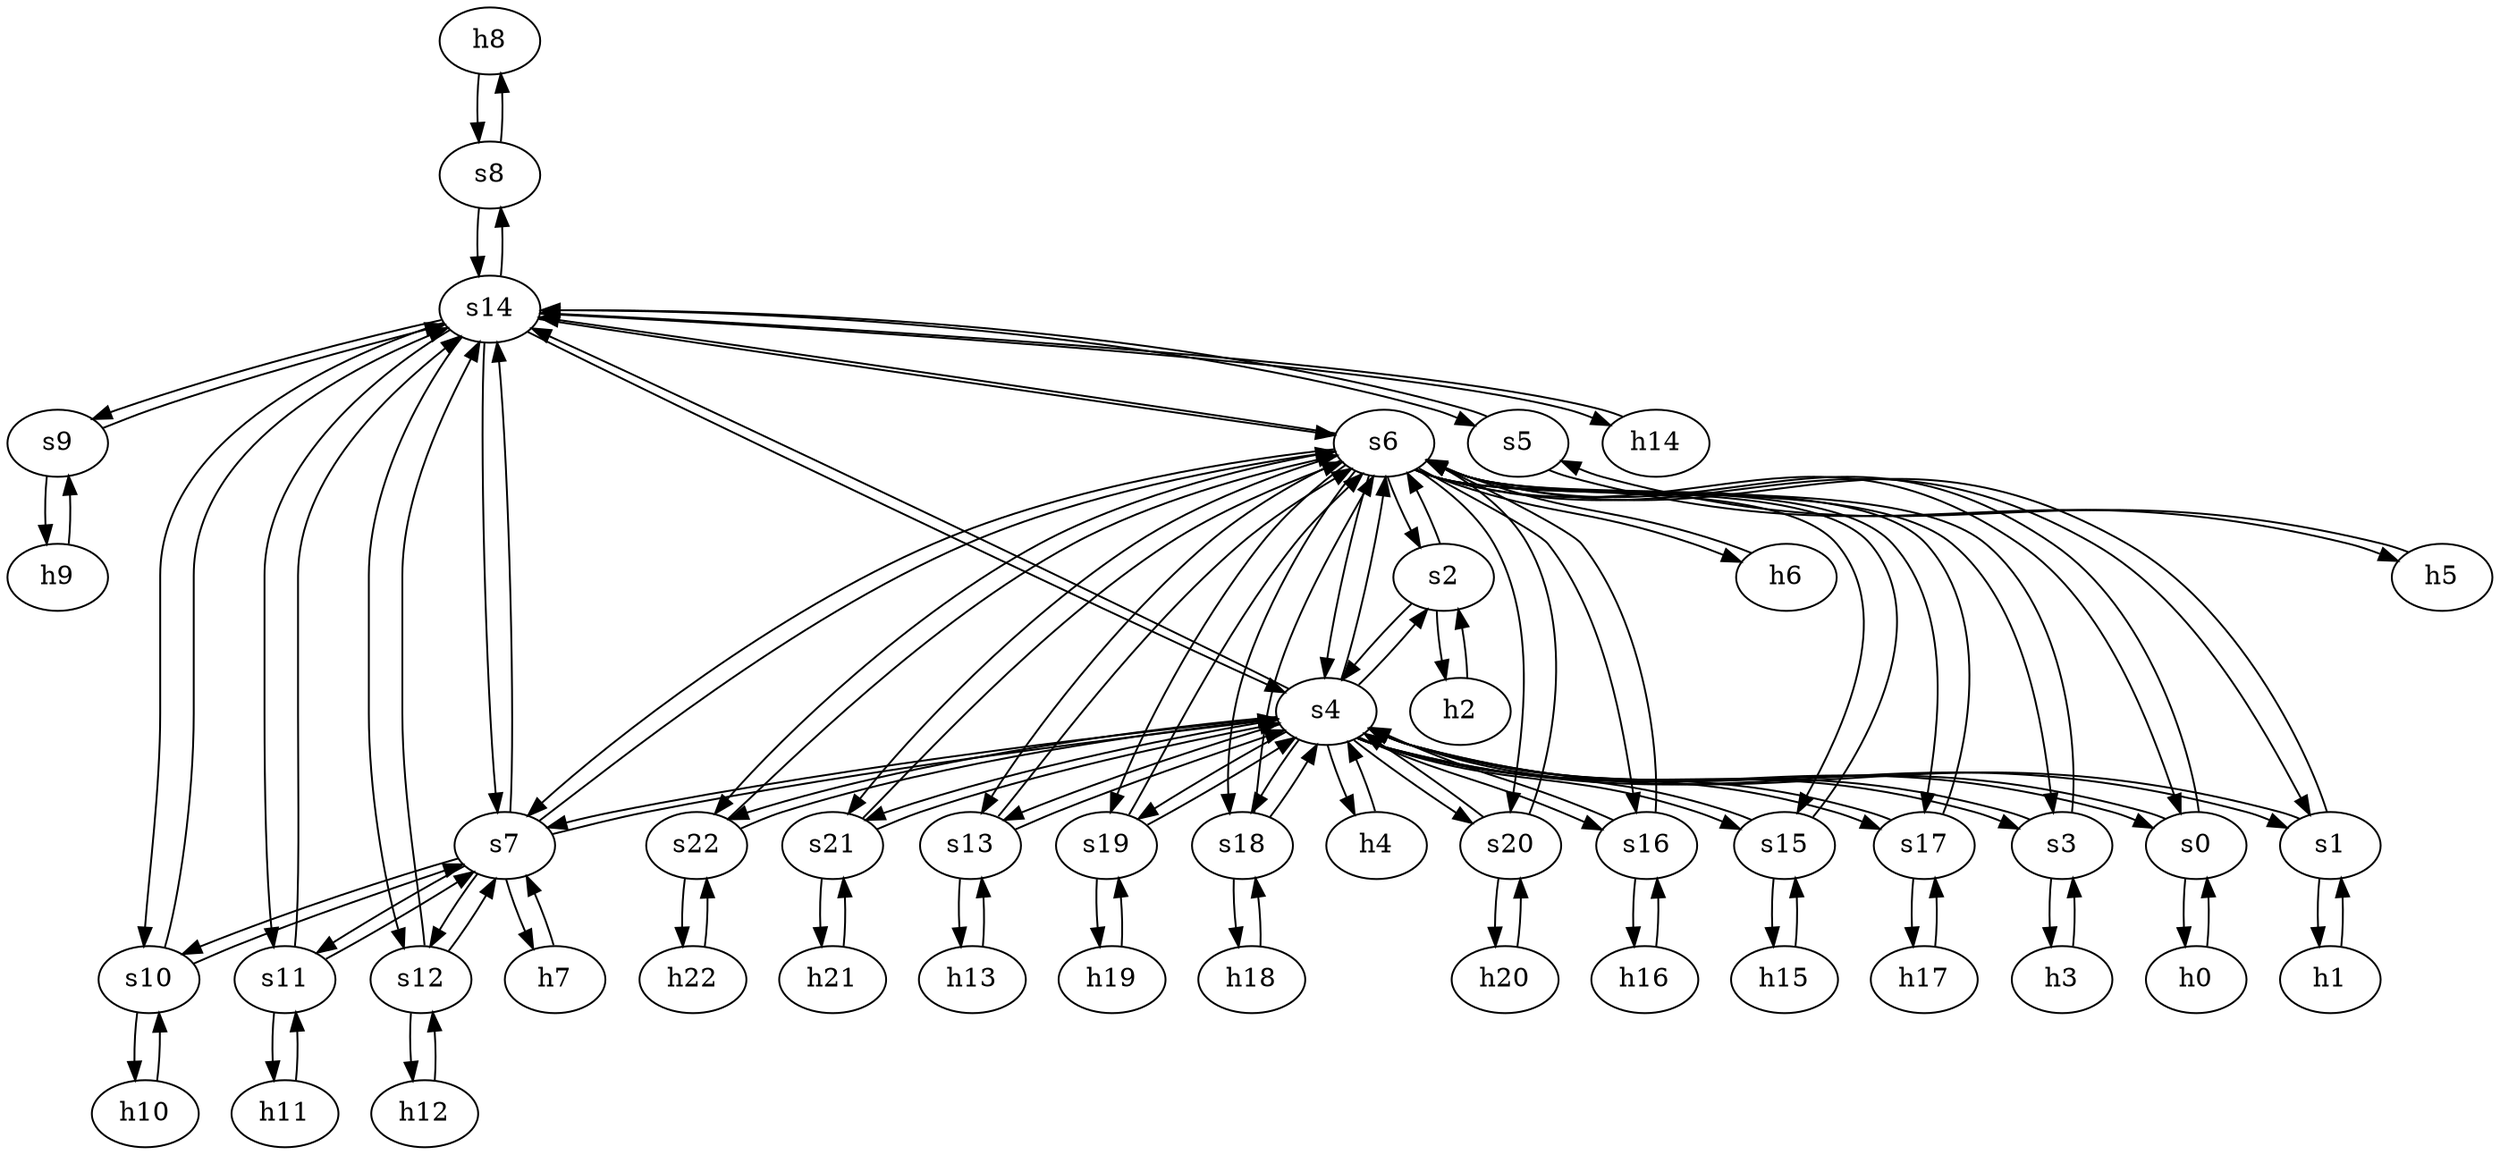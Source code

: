 strict digraph BELNET {
	h8	 [ip="111.0.8.8",
		mac="00:00:00:00:8:8",
		type=host];
	s8	 [id=8,
		type=switch];
	h8 -> s8	 [capacity="1Gbps",
		cost=1,
		dst_port=1,
		src_port=1];
	h9	 [ip="111.0.9.9",
		mac="00:00:00:00:9:9",
		type=host];
	s9	 [id=9,
		type=switch];
	h9 -> s9	 [capacity="1Gbps",
		cost=1,
		dst_port=1,
		src_port=1];
	h2	 [ip="111.0.2.2",
		mac="00:00:00:00:2:2",
		type=host];
	s2	 [id=2,
		type=switch];
	h2 -> s2	 [capacity="1Gbps",
		cost=1,
		dst_port=1,
		src_port=1];
	h3	 [ip="111.0.3.3",
		mac="00:00:00:00:3:3",
		type=host];
	s3	 [id=3,
		type=switch];
	h3 -> s3	 [capacity="1Gbps",
		cost=1,
		dst_port=1,
		src_port=1];
	h0	 [ip="111.0.0.0",
		mac="00:00:00:00:0:0",
		type=host];
	s0	 [id=0,
		type=switch];
	h0 -> s0	 [capacity="1Gbps",
		cost=1,
		dst_port=1,
		src_port=1];
	h1	 [ip="111.0.1.1",
		mac="00:00:00:00:1:1",
		type=host];
	s1	 [id=1,
		type=switch];
	h1 -> s1	 [capacity="1Gbps",
		cost=1,
		dst_port=1,
		src_port=1];
	h6	 [ip="111.0.6.6",
		mac="00:00:00:00:6:6",
		type=host];
	s6	 [id=6,
		type=switch];
	h6 -> s6	 [capacity="1Gbps",
		cost=1,
		dst_port=1,
		src_port=1];
	h7	 [ip="111.0.7.7",
		mac="00:00:00:00:7:7",
		type=host];
	s7	 [id=7,
		type=switch];
	h7 -> s7	 [capacity="1Gbps",
		cost=1,
		dst_port=1,
		src_port=1];
	h4	 [ip="111.0.4.4",
		mac="00:00:00:00:4:4",
		type=host];
	s4	 [id=4,
		type=switch];
	h4 -> s4	 [capacity="1Gbps",
		cost=1,
		dst_port=1,
		src_port=1];
	h5	 [ip="111.0.5.5",
		mac="00:00:00:00:5:5",
		type=host];
	s5	 [id=5,
		type=switch];
	h5 -> s5	 [capacity="1Gbps",
		cost=1,
		dst_port=1,
		src_port=1];
	h22	 [ip="111.0.22.22",
		mac="00:00:00:00:22:22",
		type=host];
	s22	 [id=22,
		type=switch];
	h22 -> s22	 [capacity="1Gbps",
		cost=1,
		dst_port=1,
		src_port=1];
	h21	 [ip="111.0.21.21",
		mac="00:00:00:00:21:21",
		type=host];
	s21	 [id=21,
		type=switch];
	h21 -> s21	 [capacity="1Gbps",
		cost=1,
		dst_port=1,
		src_port=1];
	s14	 [id=14,
		type=switch];
	s9 -> s14	 [capacity="1Gbps",
		cost=1,
		dst_port=7,
		src_port=2];
	s9 -> h9	 [capacity="1Gbps",
		cost=1,
		dst_port=1,
		src_port=1];
	s8 -> s14	 [capacity="1Gbps",
		cost=1,
		dst_port=6,
		src_port=2];
	s8 -> h8	 [capacity="1Gbps",
		cost=1,
		dst_port=1,
		src_port=1];
	s3 -> h3	 [capacity="1Gbps",
		cost=1,
		dst_port=1,
		src_port=1];
	s3 -> s4	 [capacity="1Gbps",
		cost=1,
		dst_port=5,
		src_port=2];
	s3 -> s6	 [capacity="1Gbps",
		cost=1,
		dst_port=5,
		src_port=3];
	s2 -> h2	 [capacity="1Gbps",
		cost=1,
		dst_port=1,
		src_port=1];
	s2 -> s4	 [capacity="1Gbps",
		cost=1,
		dst_port=4,
		src_port=2];
	s2 -> s6	 [capacity="1Gbps",
		cost=1,
		dst_port=4,
		src_port=3];
	s1 -> h1	 [capacity="1Gbps",
		cost=1,
		dst_port=1,
		src_port=1];
	s1 -> s4	 [capacity="1Gbps",
		cost=1,
		dst_port=3,
		src_port=2];
	s1 -> s6	 [capacity="1Gbps",
		cost=1,
		dst_port=3,
		src_port=3];
	s0 -> h0	 [capacity="1Gbps",
		cost=1,
		dst_port=1,
		src_port=1];
	s0 -> s4	 [capacity="1Gbps",
		cost=1,
		dst_port=2,
		src_port=2];
	s0 -> s6	 [capacity="1Gbps",
		cost=1,
		dst_port=2,
		src_port=3];
	s7 -> s14	 [capacity="1Gbps",
		cost=1,
		dst_port=5,
		src_port=8];
	s10	 [id=10,
		type=switch];
	s7 -> s10	 [capacity="1Gbps",
		cost=1,
		dst_port=3,
		src_port=5];
	s11	 [id=11,
		type=switch];
	s7 -> s11	 [capacity="1Gbps",
		cost=1,
		dst_port=2,
		src_port=6];
	s7 -> h7	 [capacity="1Gbps",
		cost=1,
		dst_port=1,
		src_port=1];
	s7 -> s4	 [capacity="1Gbps",
		cost=1,
		dst_port=7,
		src_port=2];
	s12	 [id=12,
		type=switch];
	s7 -> s12	 [capacity="1Gbps",
		cost=1,
		dst_port=2,
		src_port=7];
	s7 -> s6	 [capacity="1Gbps",
		cost=1,
		dst_port=7,
		src_port=3];
	s6 -> s14	 [capacity="1Gbps",
		cost=1,
		dst_port=4,
		src_port=9];
	s13	 [id=13,
		type=switch];
	s6 -> s13	 [capacity="1Gbps",
		cost=1,
		dst_port=3,
		src_port=8];
	s19	 [id=19,
		type=switch];
	s6 -> s19	 [capacity="1Gbps",
		cost=1,
		dst_port=3,
		src_port=14];
	s18	 [id=18,
		type=switch];
	s6 -> s18	 [capacity="1Gbps",
		cost=1,
		dst_port=3,
		src_port=13];
	s6 -> s22	 [capacity="1Gbps",
		cost=1,
		dst_port=3,
		src_port=17];
	s20	 [id=20,
		type=switch];
	s6 -> s20	 [capacity="1Gbps",
		cost=1,
		dst_port=3,
		src_port=15];
	s6 -> s1	 [capacity="1Gbps",
		cost=1,
		dst_port=3,
		src_port=3];
	s6 -> s2	 [capacity="1Gbps",
		cost=1,
		dst_port=3,
		src_port=4];
	s16	 [id=16,
		type=switch];
	s6 -> s16	 [capacity="1Gbps",
		cost=1,
		dst_port=3,
		src_port=11];
	s6 -> s0	 [capacity="1Gbps",
		cost=1,
		dst_port=3,
		src_port=2];
	s6 -> s7	 [capacity="1Gbps",
		cost=1,
		dst_port=3,
		src_port=7];
	s6 -> s3	 [capacity="1Gbps",
		cost=1,
		dst_port=3,
		src_port=5];
	s6 -> s4	 [capacity="1Gbps",
		cost=1,
		dst_port=6,
		src_port=6];
	s6 -> h6	 [capacity="1Gbps",
		cost=1,
		dst_port=1,
		src_port=1];
	s6 -> s21	 [capacity="1Gbps",
		cost=1,
		dst_port=3,
		src_port=16];
	s15	 [id=15,
		type=switch];
	s6 -> s15	 [capacity="1Gbps",
		cost=1,
		dst_port=3,
		src_port=10];
	s17	 [id=17,
		type=switch];
	s6 -> s17	 [capacity="1Gbps",
		cost=1,
		dst_port=3,
		src_port=12];
	s5 -> s14	 [capacity="1Gbps",
		cost=1,
		dst_port=3,
		src_port=2];
	s5 -> h5	 [capacity="1Gbps",
		cost=1,
		dst_port=1,
		src_port=1];
	s4 -> s14	 [capacity="1Gbps",
		cost=1,
		dst_port=2,
		src_port=9];
	s4 -> s13	 [capacity="1Gbps",
		cost=1,
		dst_port=2,
		src_port=8];
	s4 -> s19	 [capacity="1Gbps",
		cost=1,
		dst_port=2,
		src_port=14];
	s4 -> s18	 [capacity="1Gbps",
		cost=1,
		dst_port=2,
		src_port=13];
	s4 -> h4	 [capacity="1Gbps",
		cost=1,
		dst_port=1,
		src_port=1];
	s4 -> s22	 [capacity="1Gbps",
		cost=1,
		dst_port=2,
		src_port=17];
	s4 -> s20	 [capacity="1Gbps",
		cost=1,
		dst_port=2,
		src_port=15];
	s4 -> s1	 [capacity="1Gbps",
		cost=1,
		dst_port=2,
		src_port=3];
	s4 -> s2	 [capacity="1Gbps",
		cost=1,
		dst_port=2,
		src_port=4];
	s4 -> s16	 [capacity="1Gbps",
		cost=1,
		dst_port=2,
		src_port=11];
	s4 -> s0	 [capacity="1Gbps",
		cost=1,
		dst_port=2,
		src_port=2];
	s4 -> s7	 [capacity="1Gbps",
		cost=1,
		dst_port=2,
		src_port=7];
	s4 -> s3	 [capacity="1Gbps",
		cost=1,
		dst_port=2,
		src_port=5];
	s4 -> s21	 [capacity="1Gbps",
		cost=1,
		dst_port=2,
		src_port=16];
	s4 -> s15	 [capacity="1Gbps",
		cost=1,
		dst_port=2,
		src_port=10];
	s4 -> s17	 [capacity="1Gbps",
		cost=1,
		dst_port=2,
		src_port=12];
	s4 -> s6	 [capacity="1Gbps",
		cost=1,
		dst_port=6,
		src_port=6];
	h20	 [ip="111.0.20.20",
		mac="00:00:00:00:20:20",
		type=host];
	h20 -> s20	 [capacity="1Gbps",
		cost=1,
		dst_port=1,
		src_port=1];
	h19	 [ip="111.0.19.19",
		mac="00:00:00:00:19:19",
		type=host];
	s19 -> h19	 [capacity="1Gbps",
		cost=1,
		dst_port=1,
		src_port=1];
	s19 -> s4	 [capacity="1Gbps",
		cost=1,
		dst_port=14,
		src_port=2];
	s19 -> s6	 [capacity="1Gbps",
		cost=1,
		dst_port=14,
		src_port=3];
	h18	 [ip="111.0.18.18",
		mac="00:00:00:00:18:18",
		type=host];
	s18 -> h18	 [capacity="1Gbps",
		cost=1,
		dst_port=1,
		src_port=1];
	s18 -> s4	 [capacity="1Gbps",
		cost=1,
		dst_port=13,
		src_port=2];
	s18 -> s6	 [capacity="1Gbps",
		cost=1,
		dst_port=13,
		src_port=3];
	h13	 [ip="111.0.13.13",
		mac="00:00:00:00:13:13",
		type=host];
	s13 -> h13	 [capacity="1Gbps",
		cost=1,
		dst_port=1,
		src_port=1];
	s13 -> s4	 [capacity="1Gbps",
		cost=1,
		dst_port=8,
		src_port=2];
	s13 -> s6	 [capacity="1Gbps",
		cost=1,
		dst_port=8,
		src_port=3];
	s12 -> s14	 [capacity="1Gbps",
		cost=1,
		dst_port=12,
		src_port=3];
	h12	 [ip="111.0.12.12",
		mac="00:00:00:00:12:12",
		type=host];
	s12 -> h12	 [capacity="1Gbps",
		cost=1,
		dst_port=1,
		src_port=1];
	s12 -> s7	 [capacity="1Gbps",
		cost=1,
		dst_port=7,
		src_port=2];
	s11 -> s14	 [capacity="1Gbps",
		cost=1,
		dst_port=11,
		src_port=3];
	s11 -> s7	 [capacity="1Gbps",
		cost=1,
		dst_port=6,
		src_port=2];
	h11	 [ip="111.0.11.11",
		mac="00:00:00:00:11:11",
		type=host];
	s11 -> h11	 [capacity="1Gbps",
		cost=1,
		dst_port=1,
		src_port=1];
	s10 -> s14	 [capacity="1Gbps",
		cost=1,
		dst_port=10,
		src_port=6];
	h10	 [ip="111.0.10.10",
		mac="00:00:00:00:10:10",
		type=host];
	s10 -> h10	 [capacity="1Gbps",
		cost=1,
		dst_port=1,
		src_port=1];
	s10 -> s7	 [capacity="1Gbps",
		cost=1,
		dst_port=5,
		src_port=3];
	h17	 [ip="111.0.17.17",
		mac="00:00:00:00:17:17",
		type=host];
	s17 -> h17	 [capacity="1Gbps",
		cost=1,
		dst_port=1,
		src_port=1];
	s17 -> s4	 [capacity="1Gbps",
		cost=1,
		dst_port=12,
		src_port=2];
	s17 -> s6	 [capacity="1Gbps",
		cost=1,
		dst_port=12,
		src_port=3];
	h16	 [ip="111.0.16.16",
		mac="00:00:00:00:16:16",
		type=host];
	s16 -> h16	 [capacity="1Gbps",
		cost=1,
		dst_port=1,
		src_port=1];
	s16 -> s4	 [capacity="1Gbps",
		cost=1,
		dst_port=11,
		src_port=2];
	s16 -> s6	 [capacity="1Gbps",
		cost=1,
		dst_port=11,
		src_port=3];
	h15	 [ip="111.0.15.15",
		mac="00:00:00:00:15:15",
		type=host];
	s15 -> h15	 [capacity="1Gbps",
		cost=1,
		dst_port=1,
		src_port=1];
	s15 -> s4	 [capacity="1Gbps",
		cost=1,
		dst_port=10,
		src_port=2];
	s15 -> s6	 [capacity="1Gbps",
		cost=1,
		dst_port=10,
		src_port=3];
	s14 -> s5	 [capacity="1Gbps",
		cost=1,
		dst_port=2,
		src_port=3];
	s14 -> s10	 [capacity="1Gbps",
		cost=1,
		dst_port=6,
		src_port=10];
	s14 -> s11	 [capacity="1Gbps",
		cost=1,
		dst_port=3,
		src_port=11];
	h14	 [ip="111.0.14.14",
		mac="00:00:00:00:14:14",
		type=host];
	s14 -> h14	 [capacity="1Gbps",
		cost=1,
		dst_port=1,
		src_port=1];
	s14 -> s8	 [capacity="1Gbps",
		cost=1,
		dst_port=2,
		src_port=6];
	s14 -> s7	 [capacity="1Gbps",
		cost=1,
		dst_port=8,
		src_port=5];
	s14 -> s4	 [capacity="1Gbps",
		cost=1,
		dst_port=9,
		src_port=2];
	s14 -> s9	 [capacity="1Gbps",
		cost=1,
		dst_port=2,
		src_port=7];
	s14 -> s12	 [capacity="1Gbps",
		cost=1,
		dst_port=3,
		src_port=12];
	s14 -> s6	 [capacity="1Gbps",
		cost=1,
		dst_port=9,
		src_port=4];
	h18 -> s18	 [capacity="1Gbps",
		cost=1,
		dst_port=1,
		src_port=1];
	h19 -> s19	 [capacity="1Gbps",
		cost=1,
		dst_port=1,
		src_port=1];
	h10 -> s10	 [capacity="1Gbps",
		cost=1,
		dst_port=1,
		src_port=1];
	h11 -> s11	 [capacity="1Gbps",
		cost=1,
		dst_port=1,
		src_port=1];
	h12 -> s12	 [capacity="1Gbps",
		cost=1,
		dst_port=1,
		src_port=1];
	h13 -> s13	 [capacity="1Gbps",
		cost=1,
		dst_port=1,
		src_port=1];
	h14 -> s14	 [capacity="1Gbps",
		cost=1,
		dst_port=1,
		src_port=1];
	h15 -> s15	 [capacity="1Gbps",
		cost=1,
		dst_port=1,
		src_port=1];
	h16 -> s16	 [capacity="1Gbps",
		cost=1,
		dst_port=1,
		src_port=1];
	h17 -> s17	 [capacity="1Gbps",
		cost=1,
		dst_port=1,
		src_port=1];
	s22 -> h22	 [capacity="1Gbps",
		cost=1,
		dst_port=1,
		src_port=1];
	s22 -> s4	 [capacity="1Gbps",
		cost=1,
		dst_port=17,
		src_port=2];
	s22 -> s6	 [capacity="1Gbps",
		cost=1,
		dst_port=17,
		src_port=3];
	s20 -> h20	 [capacity="1Gbps",
		cost=1,
		dst_port=1,
		src_port=1];
	s20 -> s4	 [capacity="1Gbps",
		cost=1,
		dst_port=15,
		src_port=2];
	s20 -> s6	 [capacity="1Gbps",
		cost=1,
		dst_port=15,
		src_port=3];
	s21 -> h21	 [capacity="1Gbps",
		cost=1,
		dst_port=1,
		src_port=1];
	s21 -> s4	 [capacity="1Gbps",
		cost=1,
		dst_port=16,
		src_port=2];
	s21 -> s6	 [capacity="1Gbps",
		cost=1,
		dst_port=16,
		src_port=3];
}
